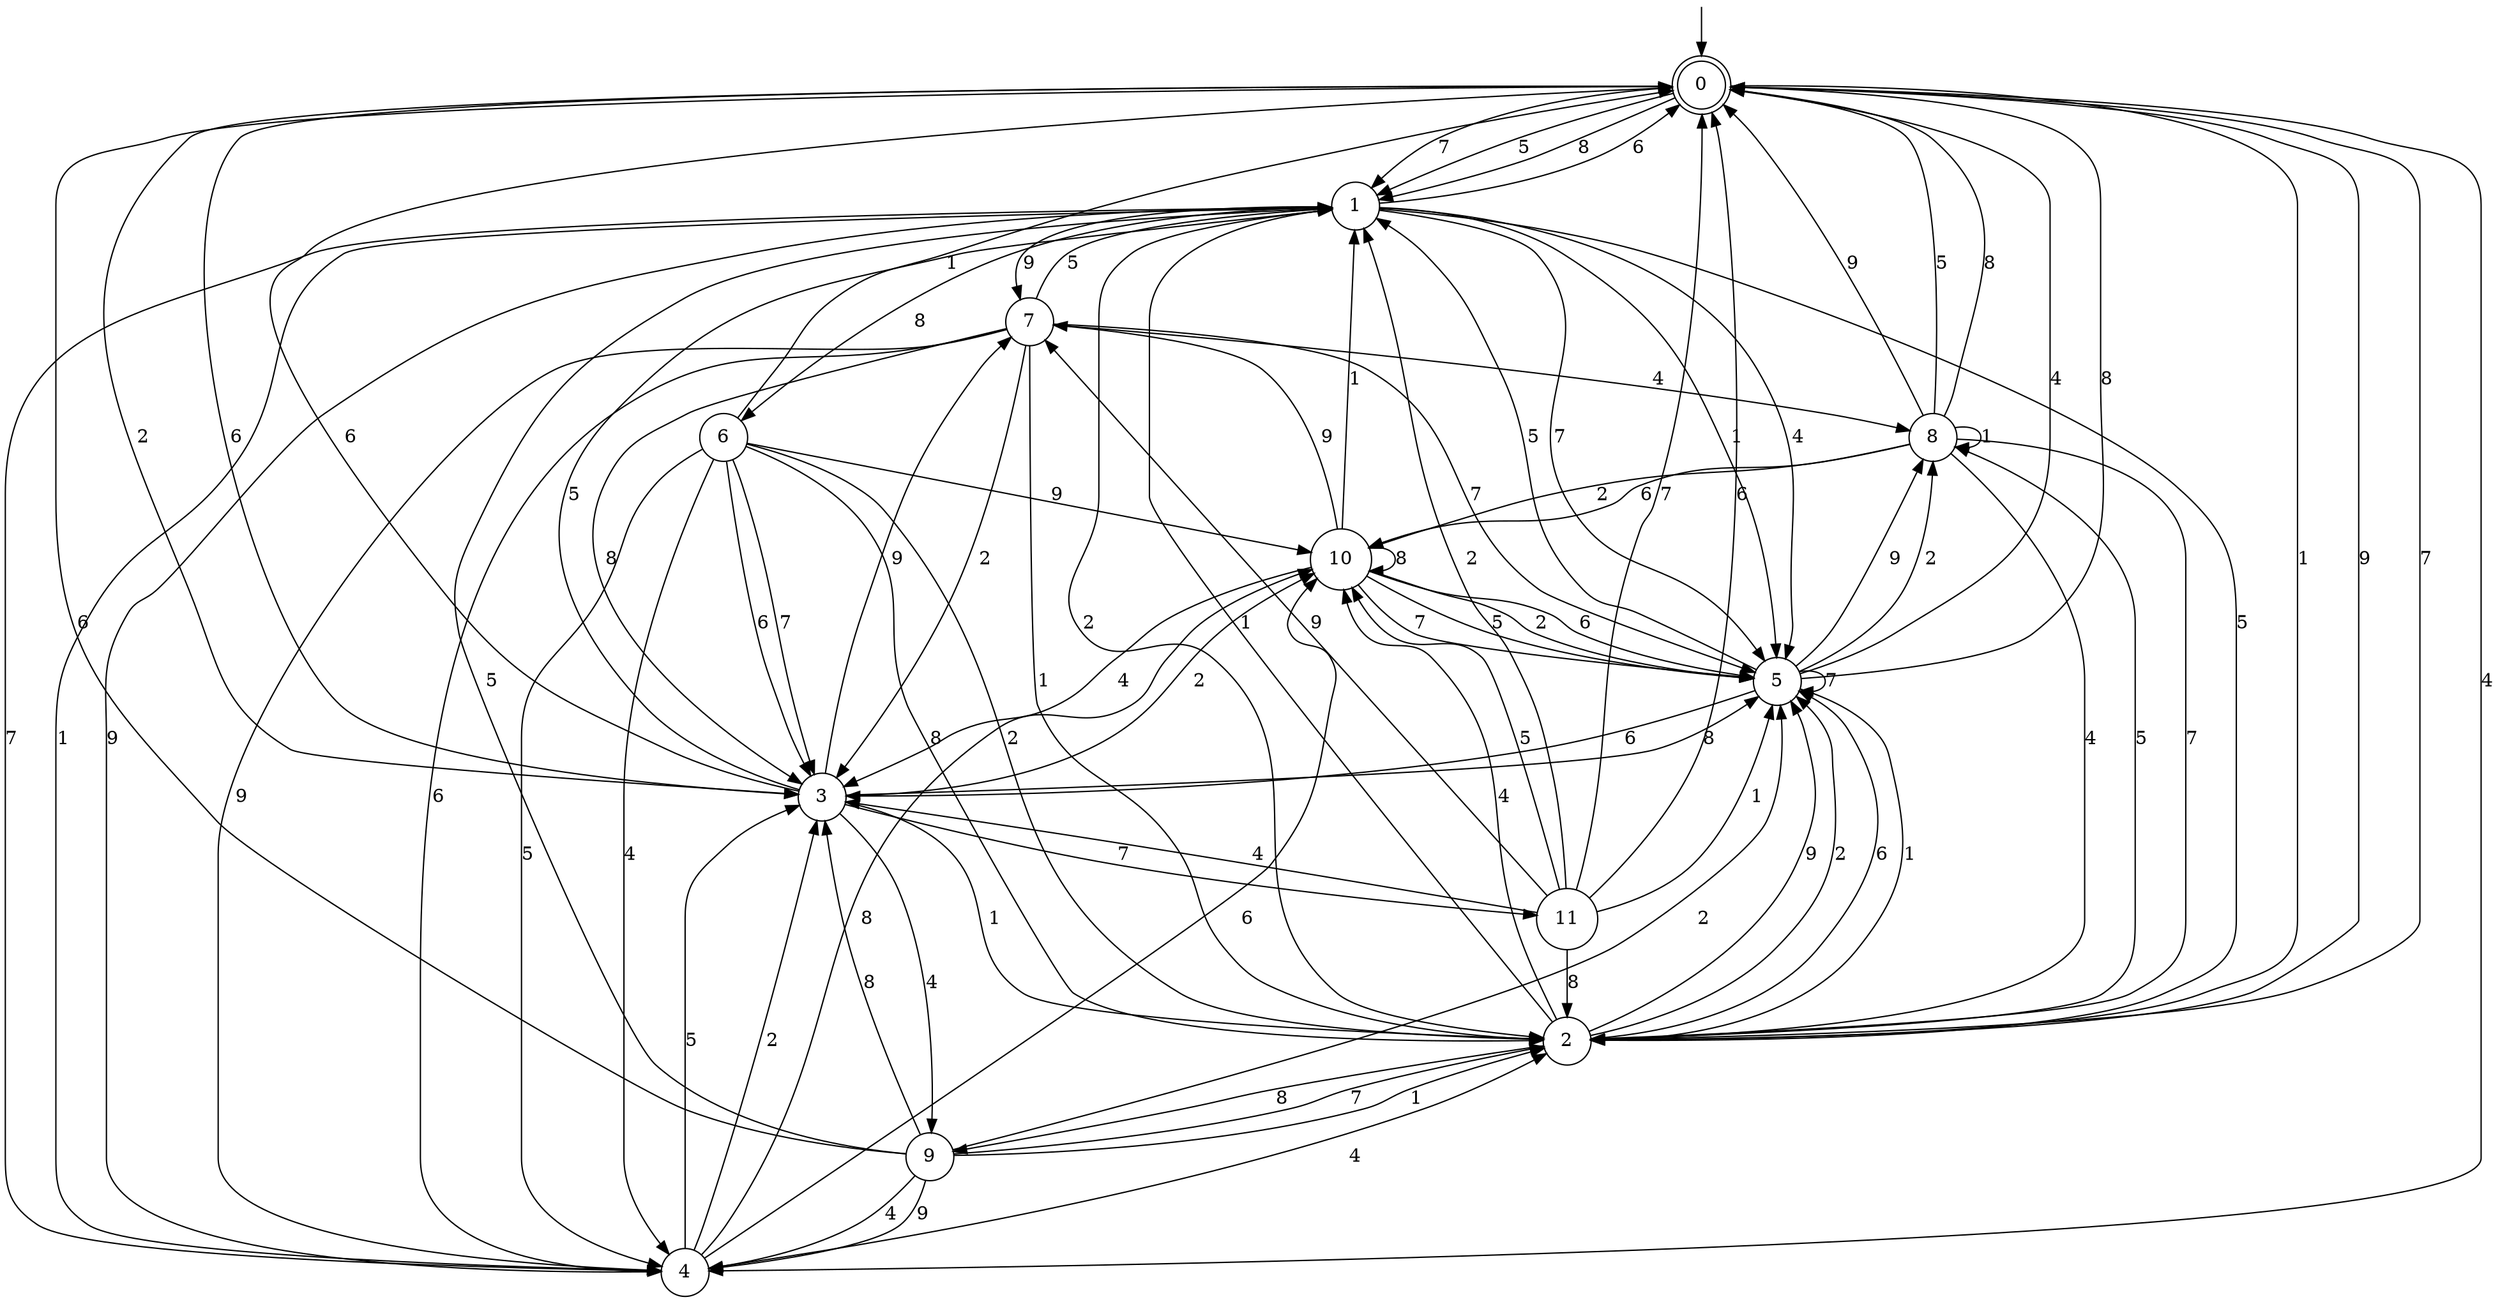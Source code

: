 digraph g {

	s0 [shape="doublecircle" label="0"];
	s1 [shape="circle" label="1"];
	s2 [shape="circle" label="2"];
	s3 [shape="circle" label="3"];
	s4 [shape="circle" label="4"];
	s5 [shape="circle" label="5"];
	s6 [shape="circle" label="6"];
	s7 [shape="circle" label="7"];
	s8 [shape="circle" label="8"];
	s9 [shape="circle" label="9"];
	s10 [shape="circle" label="10"];
	s11 [shape="circle" label="11"];
	s0 -> s1 [label="7"];
	s0 -> s1 [label="5"];
	s0 -> s2 [label="1"];
	s0 -> s1 [label="8"];
	s0 -> s2 [label="9"];
	s0 -> s3 [label="2"];
	s0 -> s3 [label="6"];
	s0 -> s4 [label="4"];
	s1 -> s5 [label="7"];
	s1 -> s2 [label="5"];
	s1 -> s5 [label="1"];
	s1 -> s6 [label="8"];
	s1 -> s7 [label="9"];
	s1 -> s2 [label="2"];
	s1 -> s0 [label="6"];
	s1 -> s5 [label="4"];
	s2 -> s0 [label="7"];
	s2 -> s8 [label="5"];
	s2 -> s1 [label="1"];
	s2 -> s9 [label="8"];
	s2 -> s5 [label="9"];
	s2 -> s5 [label="2"];
	s2 -> s5 [label="6"];
	s2 -> s10 [label="4"];
	s3 -> s11 [label="7"];
	s3 -> s1 [label="5"];
	s3 -> s2 [label="1"];
	s3 -> s5 [label="8"];
	s3 -> s7 [label="9"];
	s3 -> s10 [label="2"];
	s3 -> s0 [label="6"];
	s3 -> s9 [label="4"];
	s4 -> s1 [label="7"];
	s4 -> s3 [label="5"];
	s4 -> s1 [label="1"];
	s4 -> s10 [label="8"];
	s4 -> s1 [label="9"];
	s4 -> s3 [label="2"];
	s4 -> s10 [label="6"];
	s4 -> s2 [label="4"];
	s5 -> s5 [label="7"];
	s5 -> s1 [label="5"];
	s5 -> s2 [label="1"];
	s5 -> s0 [label="8"];
	s5 -> s8 [label="9"];
	s5 -> s8 [label="2"];
	s5 -> s3 [label="6"];
	s5 -> s0 [label="4"];
	s6 -> s3 [label="7"];
	s6 -> s4 [label="5"];
	s6 -> s0 [label="1"];
	s6 -> s2 [label="8"];
	s6 -> s10 [label="9"];
	s6 -> s2 [label="2"];
	s6 -> s3 [label="6"];
	s6 -> s4 [label="4"];
	s7 -> s5 [label="7"];
	s7 -> s1 [label="5"];
	s7 -> s2 [label="1"];
	s7 -> s3 [label="8"];
	s7 -> s4 [label="9"];
	s7 -> s3 [label="2"];
	s7 -> s4 [label="6"];
	s7 -> s8 [label="4"];
	s8 -> s2 [label="7"];
	s8 -> s0 [label="5"];
	s8 -> s8 [label="1"];
	s8 -> s0 [label="8"];
	s8 -> s0 [label="9"];
	s8 -> s10 [label="2"];
	s8 -> s10 [label="6"];
	s8 -> s2 [label="4"];
	s9 -> s2 [label="7"];
	s9 -> s1 [label="5"];
	s9 -> s2 [label="1"];
	s9 -> s3 [label="8"];
	s9 -> s4 [label="9"];
	s9 -> s5 [label="2"];
	s9 -> s0 [label="6"];
	s9 -> s4 [label="4"];
	s10 -> s5 [label="7"];
	s10 -> s5 [label="5"];
	s10 -> s1 [label="1"];
	s10 -> s10 [label="8"];
	s10 -> s7 [label="9"];
	s10 -> s5 [label="2"];
	s10 -> s5 [label="6"];
	s10 -> s3 [label="4"];
	s11 -> s0 [label="7"];
	s11 -> s10 [label="5"];
	s11 -> s5 [label="1"];
	s11 -> s2 [label="8"];
	s11 -> s7 [label="9"];
	s11 -> s1 [label="2"];
	s11 -> s0 [label="6"];
	s11 -> s3 [label="4"];

__start0 [label="" shape="none" width="0" height="0"];
__start0 -> s0;

}
